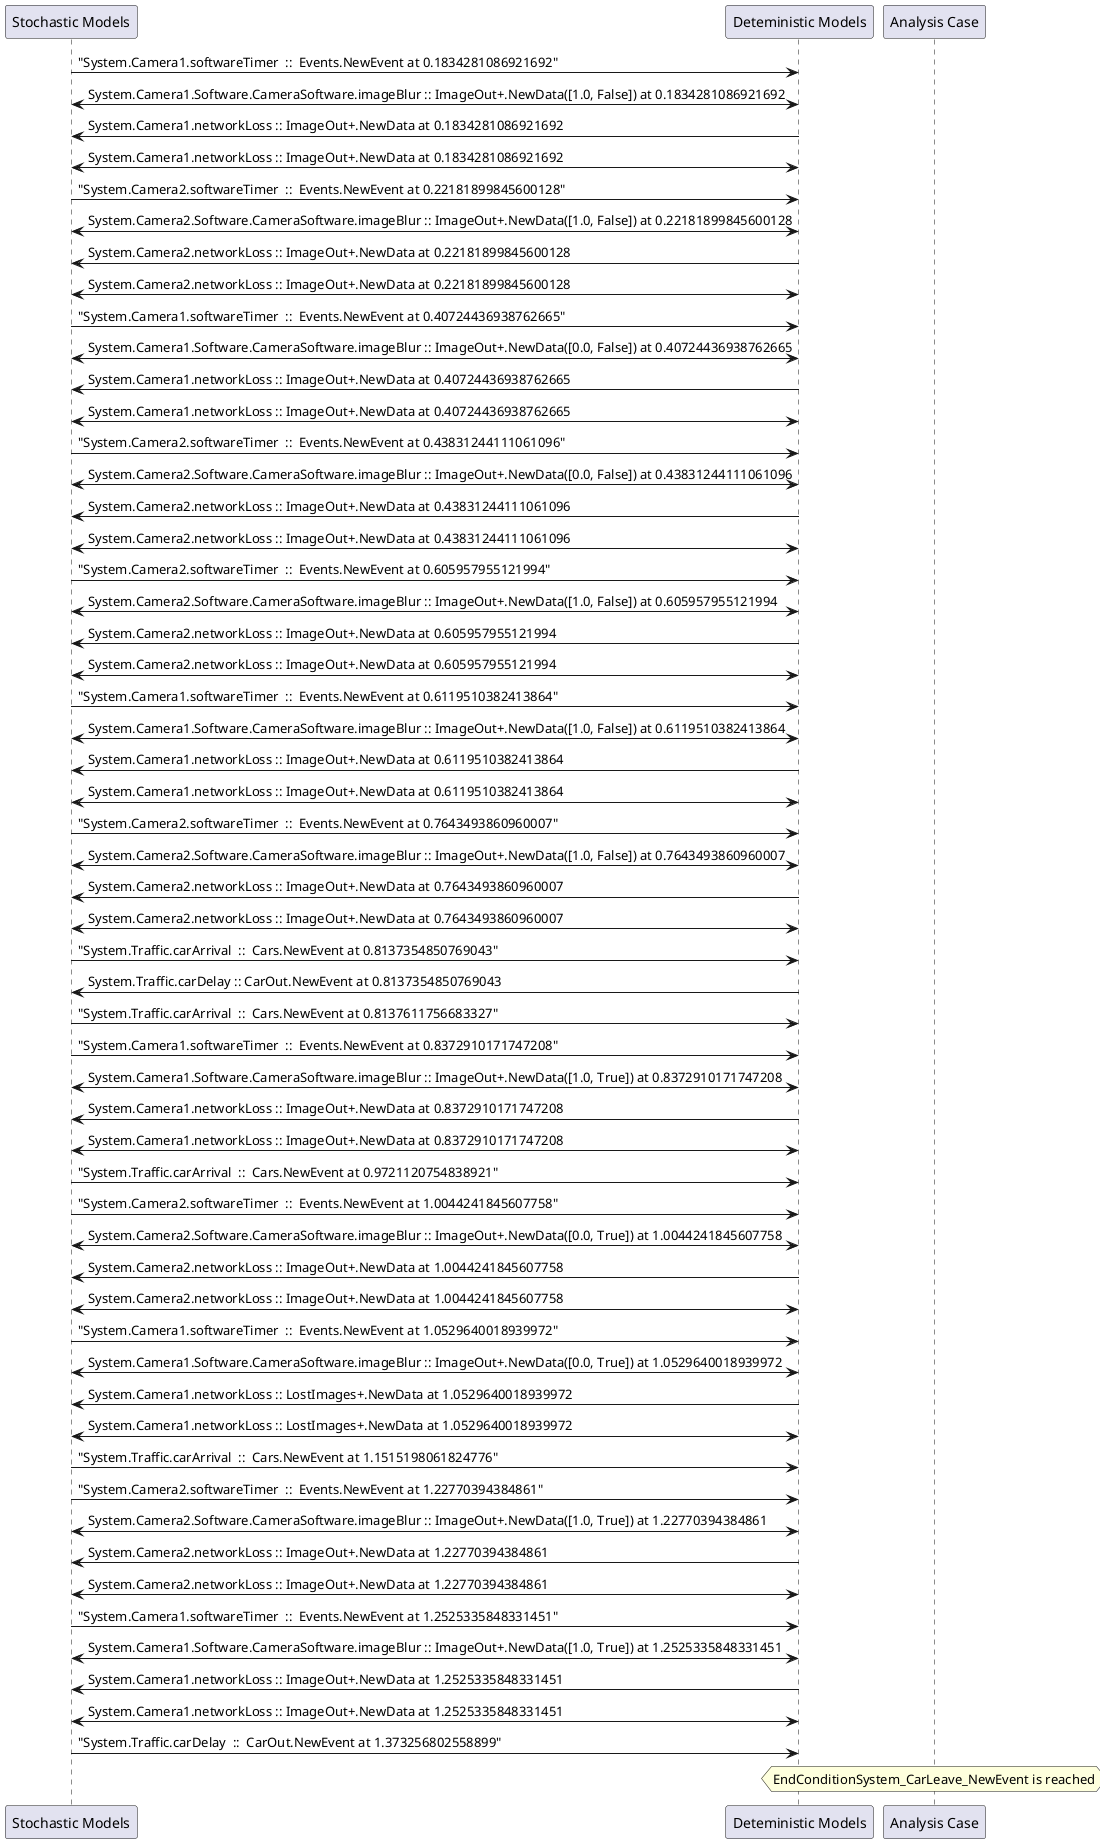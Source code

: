 
	@startuml
	participant "Stochastic Models" as stochmodel
	participant "Deteministic Models" as detmodel
	participant "Analysis Case" as analysis
	{30161_stop} stochmodel -> detmodel : "System.Camera1.softwareTimer  ::  Events.NewEvent at 0.1834281086921692"
detmodel <-> stochmodel : System.Camera1.Software.CameraSoftware.imageBlur :: ImageOut+.NewData([1.0, False]) at 0.1834281086921692
detmodel -> stochmodel : System.Camera1.networkLoss :: ImageOut+.NewData at 0.1834281086921692
detmodel <-> stochmodel : System.Camera1.networkLoss :: ImageOut+.NewData at 0.1834281086921692
{30176_stop} stochmodel -> detmodel : "System.Camera2.softwareTimer  ::  Events.NewEvent at 0.22181899845600128"
detmodel <-> stochmodel : System.Camera2.Software.CameraSoftware.imageBlur :: ImageOut+.NewData([1.0, False]) at 0.22181899845600128
detmodel -> stochmodel : System.Camera2.networkLoss :: ImageOut+.NewData at 0.22181899845600128
detmodel <-> stochmodel : System.Camera2.networkLoss :: ImageOut+.NewData at 0.22181899845600128
{30162_stop} stochmodel -> detmodel : "System.Camera1.softwareTimer  ::  Events.NewEvent at 0.40724436938762665"
detmodel <-> stochmodel : System.Camera1.Software.CameraSoftware.imageBlur :: ImageOut+.NewData([0.0, False]) at 0.40724436938762665
detmodel -> stochmodel : System.Camera1.networkLoss :: ImageOut+.NewData at 0.40724436938762665
detmodel <-> stochmodel : System.Camera1.networkLoss :: ImageOut+.NewData at 0.40724436938762665
{30177_stop} stochmodel -> detmodel : "System.Camera2.softwareTimer  ::  Events.NewEvent at 0.43831244111061096"
detmodel <-> stochmodel : System.Camera2.Software.CameraSoftware.imageBlur :: ImageOut+.NewData([0.0, False]) at 0.43831244111061096
detmodel -> stochmodel : System.Camera2.networkLoss :: ImageOut+.NewData at 0.43831244111061096
detmodel <-> stochmodel : System.Camera2.networkLoss :: ImageOut+.NewData at 0.43831244111061096
{30178_stop} stochmodel -> detmodel : "System.Camera2.softwareTimer  ::  Events.NewEvent at 0.605957955121994"
detmodel <-> stochmodel : System.Camera2.Software.CameraSoftware.imageBlur :: ImageOut+.NewData([1.0, False]) at 0.605957955121994
detmodel -> stochmodel : System.Camera2.networkLoss :: ImageOut+.NewData at 0.605957955121994
detmodel <-> stochmodel : System.Camera2.networkLoss :: ImageOut+.NewData at 0.605957955121994
{30163_stop} stochmodel -> detmodel : "System.Camera1.softwareTimer  ::  Events.NewEvent at 0.6119510382413864"
detmodel <-> stochmodel : System.Camera1.Software.CameraSoftware.imageBlur :: ImageOut+.NewData([1.0, False]) at 0.6119510382413864
detmodel -> stochmodel : System.Camera1.networkLoss :: ImageOut+.NewData at 0.6119510382413864
detmodel <-> stochmodel : System.Camera1.networkLoss :: ImageOut+.NewData at 0.6119510382413864
{30179_stop} stochmodel -> detmodel : "System.Camera2.softwareTimer  ::  Events.NewEvent at 0.7643493860960007"
detmodel <-> stochmodel : System.Camera2.Software.CameraSoftware.imageBlur :: ImageOut+.NewData([1.0, False]) at 0.7643493860960007
detmodel -> stochmodel : System.Camera2.networkLoss :: ImageOut+.NewData at 0.7643493860960007
detmodel <-> stochmodel : System.Camera2.networkLoss :: ImageOut+.NewData at 0.7643493860960007
{30192_stop} stochmodel -> detmodel : "System.Traffic.carArrival  ::  Cars.NewEvent at 0.8137354850769043"
{30204_start} detmodel -> stochmodel : System.Traffic.carDelay :: CarOut.NewEvent at 0.8137354850769043
{30193_stop} stochmodel -> detmodel : "System.Traffic.carArrival  ::  Cars.NewEvent at 0.8137611756683327"
{30164_stop} stochmodel -> detmodel : "System.Camera1.softwareTimer  ::  Events.NewEvent at 0.8372910171747208"
detmodel <-> stochmodel : System.Camera1.Software.CameraSoftware.imageBlur :: ImageOut+.NewData([1.0, True]) at 0.8372910171747208
detmodel -> stochmodel : System.Camera1.networkLoss :: ImageOut+.NewData at 0.8372910171747208
detmodel <-> stochmodel : System.Camera1.networkLoss :: ImageOut+.NewData at 0.8372910171747208
{30194_stop} stochmodel -> detmodel : "System.Traffic.carArrival  ::  Cars.NewEvent at 0.9721120754838921"
{30180_stop} stochmodel -> detmodel : "System.Camera2.softwareTimer  ::  Events.NewEvent at 1.0044241845607758"
detmodel <-> stochmodel : System.Camera2.Software.CameraSoftware.imageBlur :: ImageOut+.NewData([0.0, True]) at 1.0044241845607758
detmodel -> stochmodel : System.Camera2.networkLoss :: ImageOut+.NewData at 1.0044241845607758
detmodel <-> stochmodel : System.Camera2.networkLoss :: ImageOut+.NewData at 1.0044241845607758
{30165_stop} stochmodel -> detmodel : "System.Camera1.softwareTimer  ::  Events.NewEvent at 1.0529640018939972"
detmodel <-> stochmodel : System.Camera1.Software.CameraSoftware.imageBlur :: ImageOut+.NewData([0.0, True]) at 1.0529640018939972
detmodel -> stochmodel : System.Camera1.networkLoss :: LostImages+.NewData at 1.0529640018939972
detmodel <-> stochmodel : System.Camera1.networkLoss :: LostImages+.NewData at 1.0529640018939972
{30195_stop} stochmodel -> detmodel : "System.Traffic.carArrival  ::  Cars.NewEvent at 1.1515198061824776"
{30181_stop} stochmodel -> detmodel : "System.Camera2.softwareTimer  ::  Events.NewEvent at 1.22770394384861"
detmodel <-> stochmodel : System.Camera2.Software.CameraSoftware.imageBlur :: ImageOut+.NewData([1.0, True]) at 1.22770394384861
detmodel -> stochmodel : System.Camera2.networkLoss :: ImageOut+.NewData at 1.22770394384861
detmodel <-> stochmodel : System.Camera2.networkLoss :: ImageOut+.NewData at 1.22770394384861
{30166_stop} stochmodel -> detmodel : "System.Camera1.softwareTimer  ::  Events.NewEvent at 1.2525335848331451"
detmodel <-> stochmodel : System.Camera1.Software.CameraSoftware.imageBlur :: ImageOut+.NewData([1.0, True]) at 1.2525335848331451
detmodel -> stochmodel : System.Camera1.networkLoss :: ImageOut+.NewData at 1.2525335848331451
detmodel <-> stochmodel : System.Camera1.networkLoss :: ImageOut+.NewData at 1.2525335848331451
{30204_stop} stochmodel -> detmodel : "System.Traffic.carDelay  ::  CarOut.NewEvent at 1.373256802558899"
{30204_start} <-> {30204_stop} : delay
hnote over analysis 
EndConditionSystem_CarLeave_NewEvent is reached
endnote
@enduml